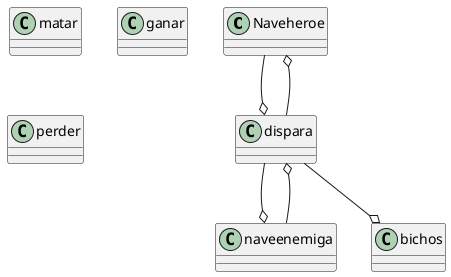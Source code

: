 @startuml

class Naveheroe 
class naveenemiga
class bichos
class dispara   
class matar 
class ganar 
class perder 
    Naveheroe --o dispara
    dispara --o naveenemiga
    dispara --o bichos
    naveenemiga --o dispara
    dispara --o Naveheroe

@enduml